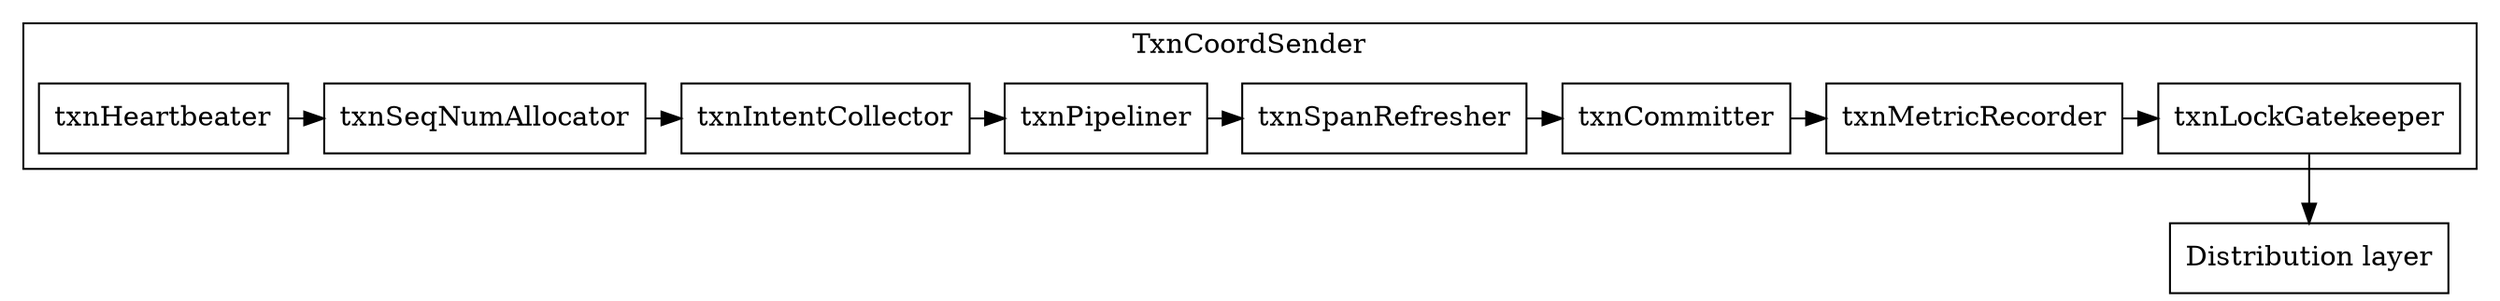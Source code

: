 digraph "Transactional layer" {

  "Distribution layer" [shape=box]


  subgraph "cluster_txn_coord" {
    node [shape=box]
    label="TxnCoordSender"
    {rank = same; txnHeartbeater -> txnSeqNumAllocator -> txnIntentCollector -> txnPipeliner -> txnSpanRefresher -> txnCommitter -> txnMetricRecorder -> txnLockGatekeeper}
    
  }
  
  txnLockGatekeeper -> "Distribution layer"
}